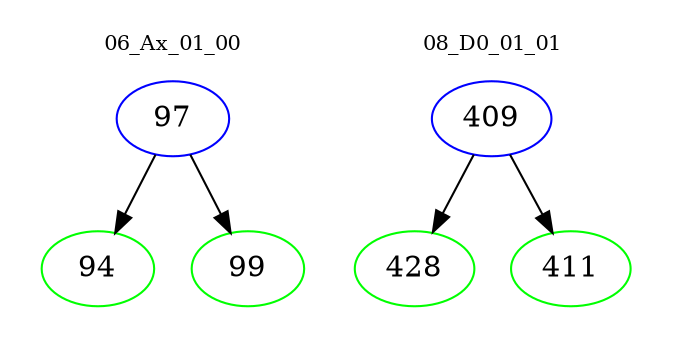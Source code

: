 digraph{
subgraph cluster_0 {
color = white
label = "06_Ax_01_00";
fontsize=10;
T0_97 [label="97", color="blue"]
T0_97 -> T0_94 [color="black"]
T0_94 [label="94", color="green"]
T0_97 -> T0_99 [color="black"]
T0_99 [label="99", color="green"]
}
subgraph cluster_1 {
color = white
label = "08_D0_01_01";
fontsize=10;
T1_409 [label="409", color="blue"]
T1_409 -> T1_428 [color="black"]
T1_428 [label="428", color="green"]
T1_409 -> T1_411 [color="black"]
T1_411 [label="411", color="green"]
}
}
